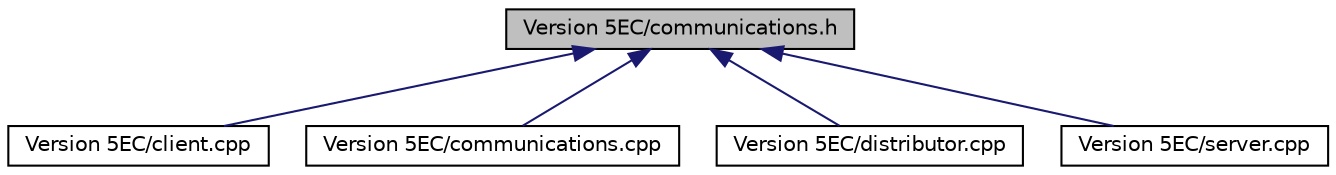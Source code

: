digraph "Version 5EC/communications.h"
{
 // LATEX_PDF_SIZE
  edge [fontname="Helvetica",fontsize="10",labelfontname="Helvetica",labelfontsize="10"];
  node [fontname="Helvetica",fontsize="10",shape=record];
  Node1 [label="Version 5EC/communications.h",height=0.2,width=0.4,color="black", fillcolor="grey75", style="filled", fontcolor="black",tooltip=" "];
  Node1 -> Node2 [dir="back",color="midnightblue",fontsize="10",style="solid",fontname="Helvetica"];
  Node2 [label="Version 5EC/client.cpp",height=0.2,width=0.4,color="black", fillcolor="white", style="filled",URL="$_version_015_e_c_2client_8cpp.html",tooltip=" "];
  Node1 -> Node3 [dir="back",color="midnightblue",fontsize="10",style="solid",fontname="Helvetica"];
  Node3 [label="Version 5EC/communications.cpp",height=0.2,width=0.4,color="black", fillcolor="white", style="filled",URL="$communications_8cpp.html",tooltip=" "];
  Node1 -> Node4 [dir="back",color="midnightblue",fontsize="10",style="solid",fontname="Helvetica"];
  Node4 [label="Version 5EC/distributor.cpp",height=0.2,width=0.4,color="black", fillcolor="white", style="filled",URL="$_version_015_e_c_2distributor_8cpp.html",tooltip=" "];
  Node1 -> Node5 [dir="back",color="midnightblue",fontsize="10",style="solid",fontname="Helvetica"];
  Node5 [label="Version 5EC/server.cpp",height=0.2,width=0.4,color="black", fillcolor="white", style="filled",URL="$_version_015_e_c_2server_8cpp.html",tooltip=" "];
}
